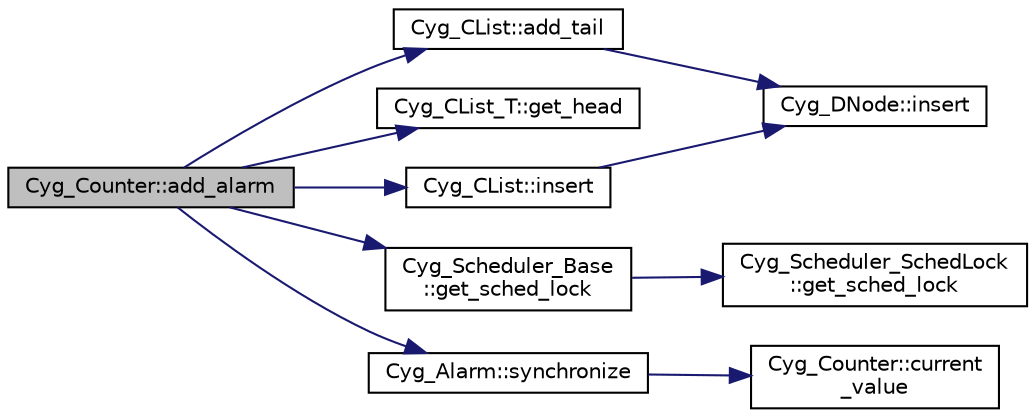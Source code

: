 digraph "Cyg_Counter::add_alarm"
{
  edge [fontname="Helvetica",fontsize="10",labelfontname="Helvetica",labelfontsize="10"];
  node [fontname="Helvetica",fontsize="10",shape=record];
  rankdir="LR";
  Node1 [label="Cyg_Counter::add_alarm",height=0.2,width=0.4,color="black", fillcolor="grey75", style="filled" fontcolor="black"];
  Node1 -> Node2 [color="midnightblue",fontsize="10",style="solid",fontname="Helvetica"];
  Node2 [label="Cyg_CList::add_tail",height=0.2,width=0.4,color="black", fillcolor="white", style="filled",URL="$class_cyg___c_list.html#a5b78ee573df448e713d5547f35853c8b"];
  Node2 -> Node3 [color="midnightblue",fontsize="10",style="solid",fontname="Helvetica"];
  Node3 [label="Cyg_DNode::insert",height=0.2,width=0.4,color="black", fillcolor="white", style="filled",URL="$class_cyg___d_node.html#af06f745246ea0f74a57135e192b19108"];
  Node1 -> Node4 [color="midnightblue",fontsize="10",style="solid",fontname="Helvetica"];
  Node4 [label="Cyg_CList_T::get_head",height=0.2,width=0.4,color="black", fillcolor="white", style="filled",URL="$class_cyg___c_list___t.html#a8a550e09751307bcc988ffa2f0a03c36"];
  Node1 -> Node5 [color="midnightblue",fontsize="10",style="solid",fontname="Helvetica"];
  Node5 [label="Cyg_Scheduler_Base\l::get_sched_lock",height=0.2,width=0.4,color="black", fillcolor="white", style="filled",URL="$class_cyg___scheduler___base.html#a5a5f50e73c8a6deec8feae3799132e20"];
  Node5 -> Node6 [color="midnightblue",fontsize="10",style="solid",fontname="Helvetica"];
  Node6 [label="Cyg_Scheduler_SchedLock\l::get_sched_lock",height=0.2,width=0.4,color="black", fillcolor="white", style="filled",URL="$class_cyg___scheduler___sched_lock.html#a5f941d084757c857ef26eaad492265ac"];
  Node1 -> Node7 [color="midnightblue",fontsize="10",style="solid",fontname="Helvetica"];
  Node7 [label="Cyg_CList::insert",height=0.2,width=0.4,color="black", fillcolor="white", style="filled",URL="$class_cyg___c_list.html#a8a0ed64f53e1079b44d8156f8186c144"];
  Node7 -> Node3 [color="midnightblue",fontsize="10",style="solid",fontname="Helvetica"];
  Node1 -> Node8 [color="midnightblue",fontsize="10",style="solid",fontname="Helvetica"];
  Node8 [label="Cyg_Alarm::synchronize",height=0.2,width=0.4,color="black", fillcolor="white", style="filled",URL="$class_cyg___alarm.html#a5213ebb268f9a6777da34849ad1e8116"];
  Node8 -> Node9 [color="midnightblue",fontsize="10",style="solid",fontname="Helvetica"];
  Node9 [label="Cyg_Counter::current\l_value",height=0.2,width=0.4,color="black", fillcolor="white", style="filled",URL="$class_cyg___counter.html#adea936eedb752723b52c6e7fe9b7d6a2"];
}

